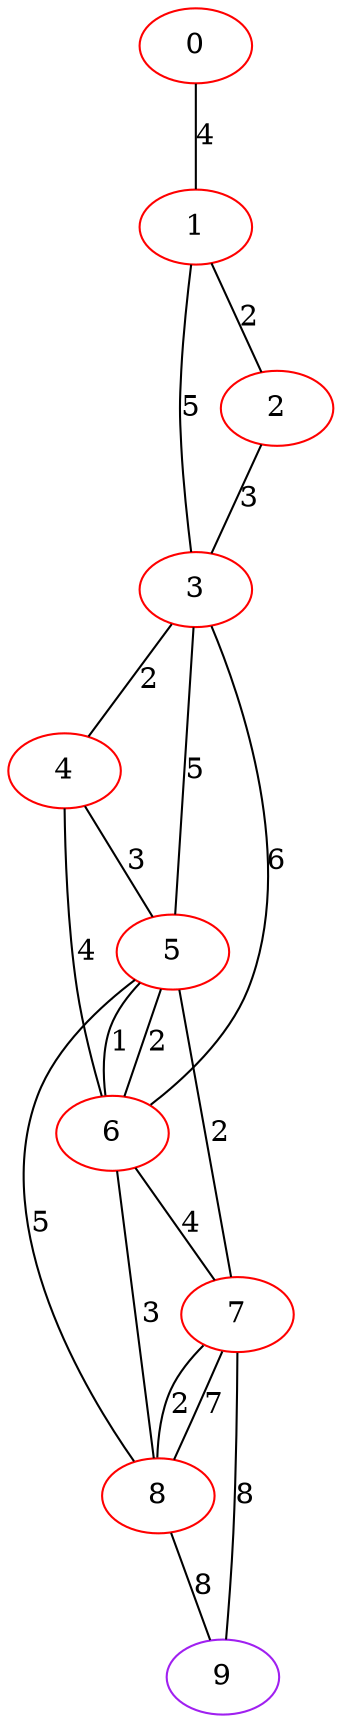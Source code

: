 graph "" {
0 [color=red, weight=1];
1 [color=red, weight=1];
2 [color=red, weight=1];
3 [color=red, weight=1];
4 [color=red, weight=1];
5 [color=red, weight=1];
6 [color=red, weight=1];
7 [color=red, weight=1];
8 [color=red, weight=1];
9 [color=purple, weight=4];
0 -- 1  [key=0, label=4];
1 -- 2  [key=0, label=2];
1 -- 3  [key=0, label=5];
2 -- 3  [key=0, label=3];
3 -- 4  [key=0, label=2];
3 -- 5  [key=0, label=5];
3 -- 6  [key=0, label=6];
4 -- 5  [key=0, label=3];
4 -- 6  [key=0, label=4];
5 -- 8  [key=0, label=5];
5 -- 6  [key=0, label=2];
5 -- 6  [key=1, label=1];
5 -- 7  [key=0, label=2];
6 -- 8  [key=0, label=3];
6 -- 7  [key=0, label=4];
7 -- 8  [key=0, label=2];
7 -- 8  [key=1, label=7];
7 -- 9  [key=0, label=8];
8 -- 9  [key=0, label=8];
}
